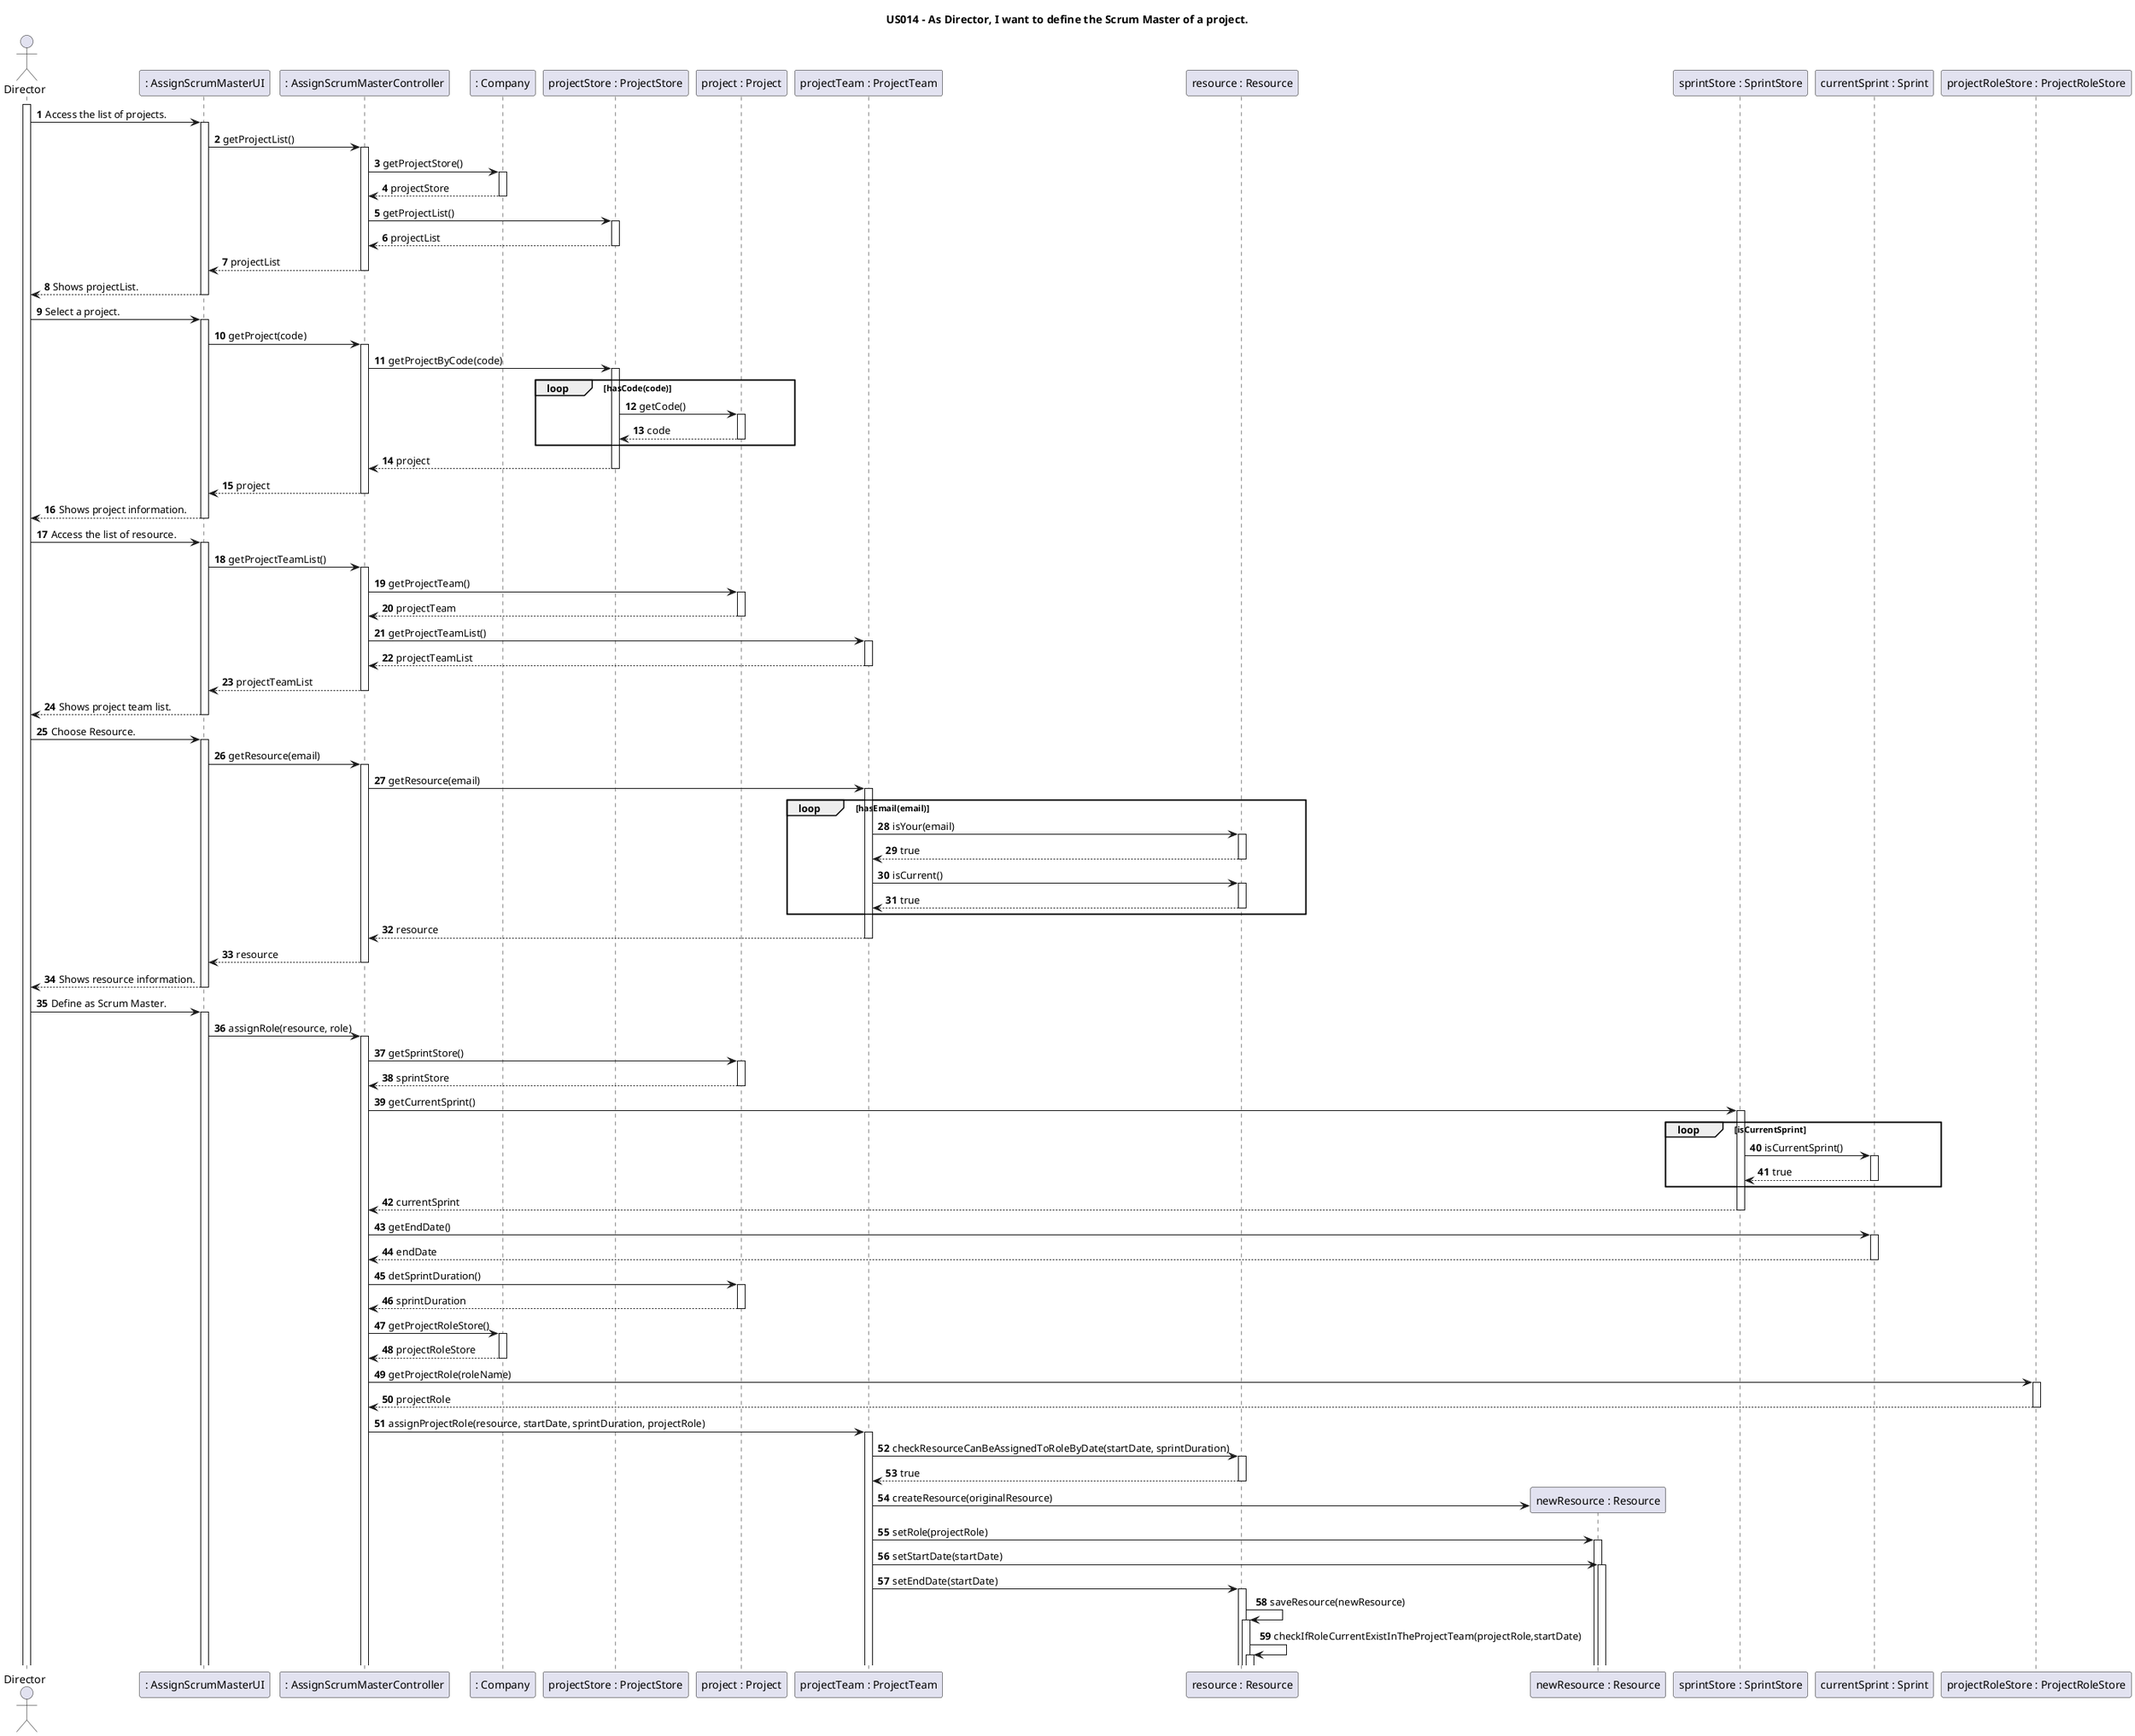 @startuml

title "US014 - As Director, I want to define the Scrum Master of a project."

autoactivate on
autonumber

actor "Director" as User
participant ": AssignScrumMasterUI" as System
participant ": AssignScrumMasterController" as Ctrl
participant ": Company" as C1
participant "projectStore : ProjectStore" as C2
participant "project : Project" as C3
participant "projectTeam : ProjectTeam" as C4
participant "resource : Resource" as C5
participant "newResource : Resource" as C6
participant "sprintStore : SprintStore" as C7
participant "currentSprint : Sprint" as C8
participant "projectRoleStore : ProjectRoleStore" as C9

activate User

User -> System: Access the list of projects.
System -> Ctrl: getProjectList()
Ctrl -> C1: getProjectStore()
return projectStore
Ctrl -> C2: getProjectList()
return projectList
return projectList
return Shows projectList.

User -> System: Select a project.
System -> Ctrl: getProject(code)
Ctrl -> C2: getProjectByCode(code)
    loop hasCode(code)
        C2 -> C3: getCode()
        return code
    end
return project
return project
return Shows project information.

User -> System: Access the list of resource.
System -> Ctrl: getProjectTeamList()
Ctrl -> C3: getProjectTeam()
return projectTeam
Ctrl -> C4: getProjectTeamList()
return projectTeamList
return projectTeamList
return Shows project team list.

User -> System: Choose Resource.
System -> Ctrl: getResource(email)
Ctrl -> C4: getResource(email)
    loop hasEmail(email)
        C4 -> C5: isYour(email)
        return true
        C4 -> C5: isCurrent()
        return true
    end
return resource
return resource
return Shows resource information.

User -> System: Define as Scrum Master.
System -> Ctrl: assignRole(resource, role)
Ctrl -> C3: getSprintStore()
return sprintStore
Ctrl -> C7: getCurrentSprint()
    loop isCurrentSprint
        C7 -> C8: isCurrentSprint()
        return true
    end
return currentSprint
Ctrl -> C8: getEndDate()
return endDate
Ctrl -> C3: detSprintDuration()
return sprintDuration
Ctrl -> C1: getProjectRoleStore()
return projectRoleStore
Ctrl -> C9: getProjectRole(roleName)
return projectRole
Ctrl -> C4: assignProjectRole(resource, startDate, sprintDuration, projectRole)
C4 -> C5: checkResourceCanBeAssignedToRoleByDate(startDate, sprintDuration)
return true
C4 -> C6 **: createResource(originalResource)
C4 -> C6: setRole(projectRole)
C4 -> C6: setStartDate(startDate)
C4 -> C5: setEndDate(startDate)
C5 -> C5: saveResource(newResource)
C5 -> C5: checkIfRoleCurrentExistInTheProjectTeam(projectRole,startDate)

@enduml